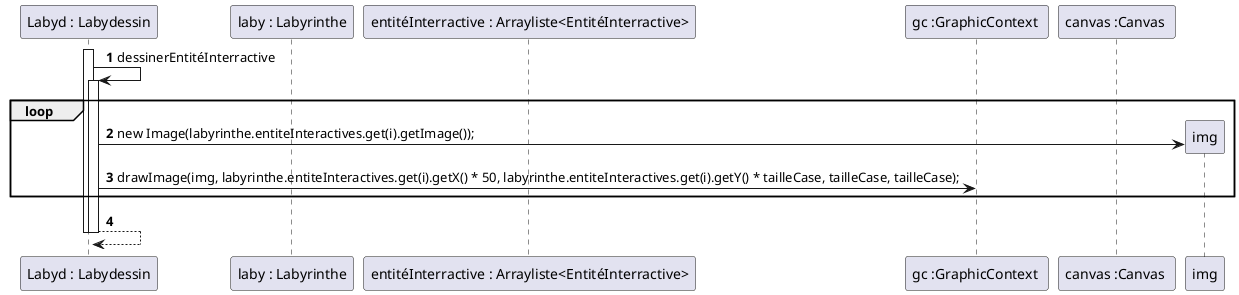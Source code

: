 @startuml
'https://plantuml.com/sequence-diagram

autonumber
participant "Labyd : Labydessin" as labyd
participant "laby : Labyrinthe" as laby
participant "entitéInterractive : Arrayliste<EntitéInterractive>" as EI
participant "gc :GraphicContext " as gc
participant "canvas :Canvas " as canvas

activate labyd
labyd ->labyd :dessinerEntitéInterractive
loop
activate labyd
create img
labyd ->img:new Image(labyrinthe.entiteInteractives.get(i).getImage());
labyd -> gc : drawImage(img, labyrinthe.entiteInteractives.get(i).getX() * 50, labyrinthe.entiteInteractives.get(i).getY() * tailleCase, tailleCase, tailleCase);
end loop
labyd -->labyd
deactivate labyd
deactivate labyd

@enduml